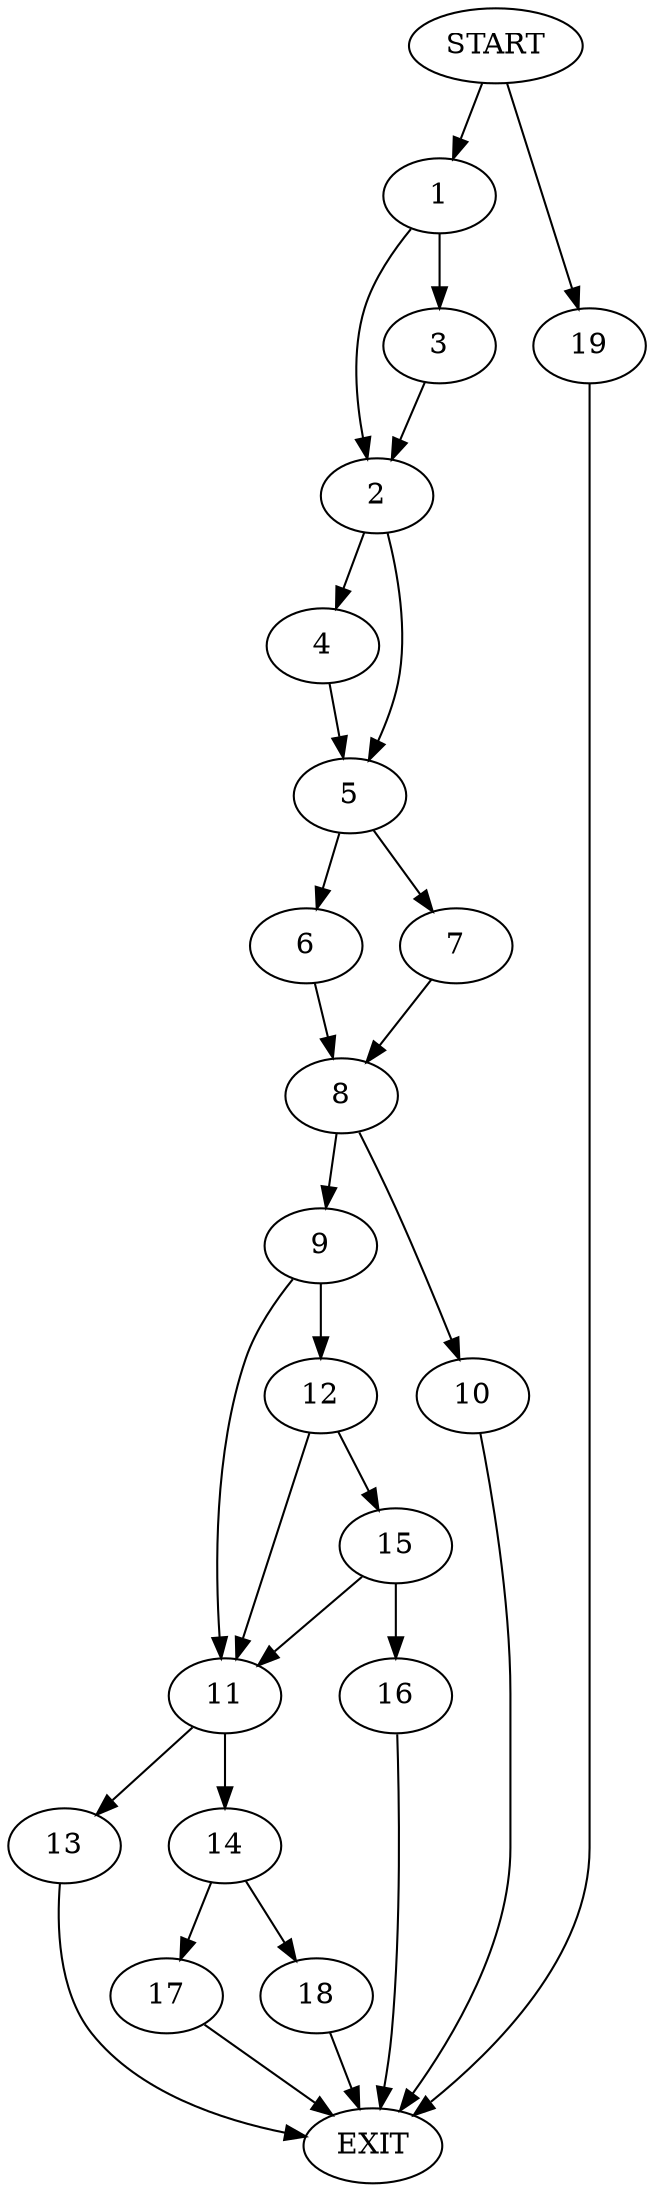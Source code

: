 digraph {
0 [label="START"]
20 [label="EXIT"]
0 -> 1
1 -> 2
1 -> 3
2 -> 4
2 -> 5
3 -> 2
4 -> 5
5 -> 6
5 -> 7
7 -> 8
6 -> 8
8 -> 9
8 -> 10
10 -> 20
9 -> 11
9 -> 12
11 -> 13
11 -> 14
12 -> 15
12 -> 11
15 -> 11
15 -> 16
16 -> 20
13 -> 20
14 -> 17
14 -> 18
18 -> 20
17 -> 20
0 -> 19
19 -> 20
}
